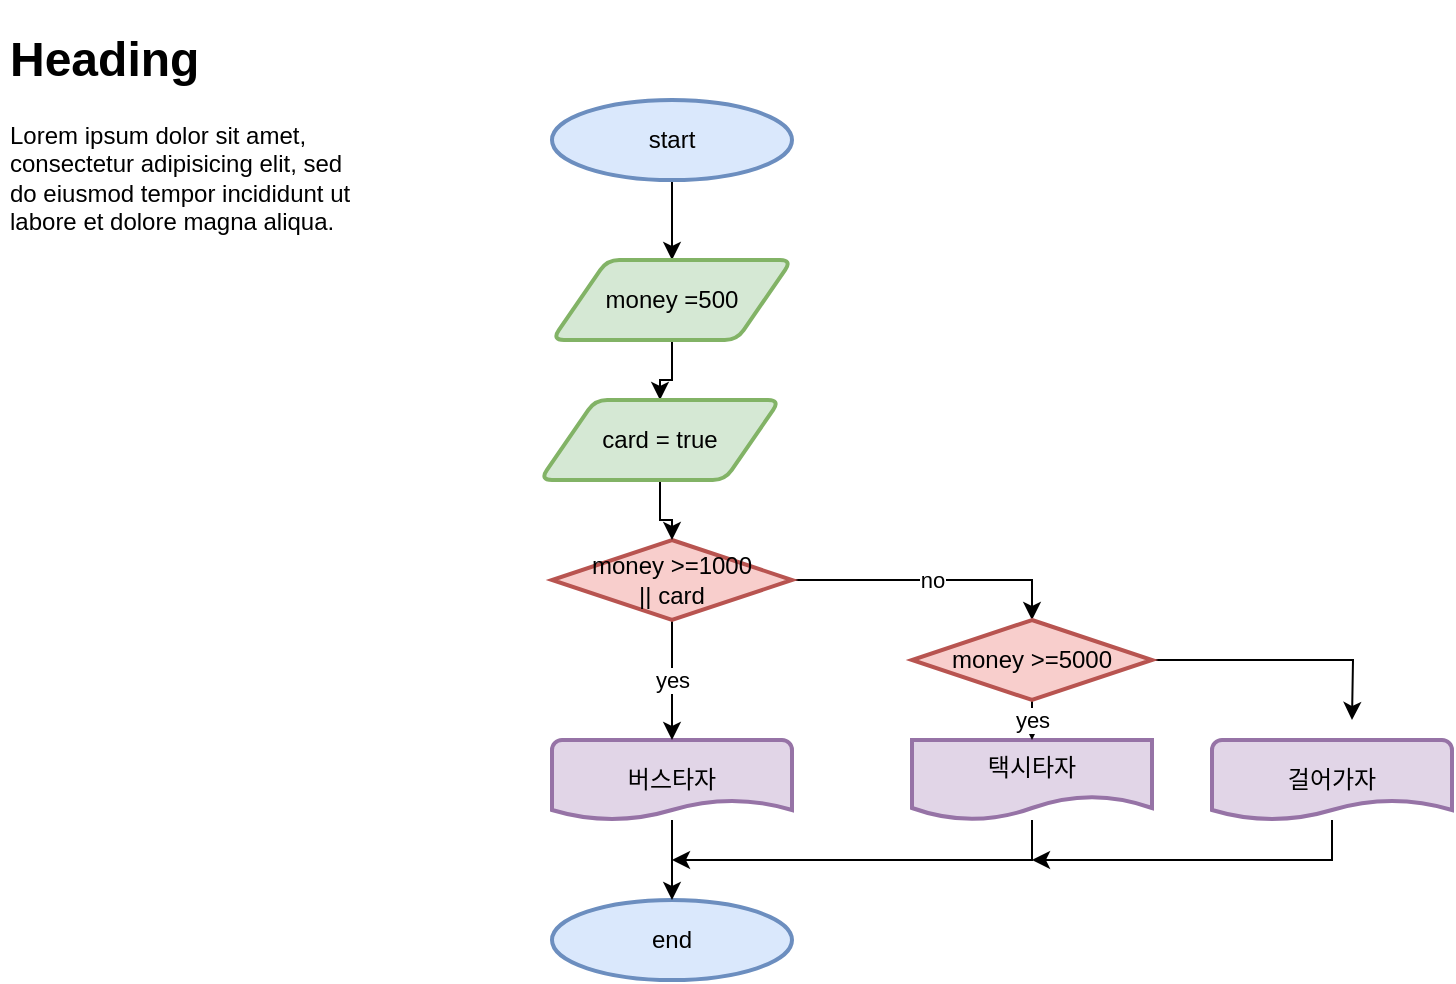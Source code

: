 <mxfile version="20.2.3" type="device"><diagram id="YqMmbjtudosZFVBzIuR-" name="페이지-1"><mxGraphModel dx="981" dy="597" grid="1" gridSize="10" guides="1" tooltips="1" connect="1" arrows="1" fold="1" page="1" pageScale="1" pageWidth="827" pageHeight="1169" math="0" shadow="0"><root><mxCell id="0"/><mxCell id="1" parent="0"/><mxCell id="dVL3qTlCah9EDE81cW7M-19" value="&lt;h1&gt;Heading&lt;/h1&gt;&lt;p&gt;Lorem ipsum dolor sit amet, consectetur adipisicing elit, sed do eiusmod tempor incididunt ut labore et dolore magna aliqua.&lt;/p&gt;" style="text;html=1;strokeColor=none;fillColor=none;spacing=5;spacingTop=-20;whiteSpace=wrap;overflow=hidden;rounded=0;" vertex="1" parent="1"><mxGeometry x="70" y="10" width="190" height="120" as="geometry"/></mxCell><mxCell id="dVL3qTlCah9EDE81cW7M-85" style="edgeStyle=orthogonalEdgeStyle;rounded=0;orthogonalLoop=1;jettySize=auto;html=1;exitX=0.5;exitY=1;exitDx=0;exitDy=0;exitPerimeter=0;entryX=0.5;entryY=0;entryDx=0;entryDy=0;" edge="1" parent="1" source="dVL3qTlCah9EDE81cW7M-41" target="dVL3qTlCah9EDE81cW7M-55"><mxGeometry relative="1" as="geometry"/></mxCell><mxCell id="dVL3qTlCah9EDE81cW7M-41" value="start" style="strokeWidth=2;html=1;shape=mxgraph.flowchart.start_1;whiteSpace=wrap;fillColor=#dae8fc;strokeColor=#6c8ebf;" vertex="1" parent="1"><mxGeometry x="346" y="50" width="120" height="40" as="geometry"/></mxCell><mxCell id="dVL3qTlCah9EDE81cW7M-42" value="end" style="strokeWidth=2;html=1;shape=mxgraph.flowchart.start_1;whiteSpace=wrap;fillColor=#dae8fc;strokeColor=#6c8ebf;" vertex="1" parent="1"><mxGeometry x="346" y="450" width="120" height="40" as="geometry"/></mxCell><mxCell id="dVL3qTlCah9EDE81cW7M-88" style="edgeStyle=orthogonalEdgeStyle;rounded=0;orthogonalLoop=1;jettySize=auto;html=1;entryX=0.5;entryY=0;entryDx=0;entryDy=0;entryPerimeter=0;" edge="1" parent="1" source="dVL3qTlCah9EDE81cW7M-53" target="dVL3qTlCah9EDE81cW7M-42"><mxGeometry relative="1" as="geometry"/></mxCell><mxCell id="dVL3qTlCah9EDE81cW7M-53" value="버스타자" style="strokeWidth=2;html=1;shape=mxgraph.flowchart.document2;whiteSpace=wrap;size=0.25;fillColor=#e1d5e7;strokeColor=#9673a6;" vertex="1" parent="1"><mxGeometry x="346" y="370" width="120" height="40" as="geometry"/></mxCell><mxCell id="dVL3qTlCah9EDE81cW7M-100" value="" style="edgeStyle=orthogonalEdgeStyle;rounded=0;orthogonalLoop=1;jettySize=auto;html=1;" edge="1" parent="1" source="dVL3qTlCah9EDE81cW7M-55" target="dVL3qTlCah9EDE81cW7M-93"><mxGeometry relative="1" as="geometry"/></mxCell><mxCell id="dVL3qTlCah9EDE81cW7M-55" value="money =500" style="shape=parallelogram;html=1;strokeWidth=2;perimeter=parallelogramPerimeter;whiteSpace=wrap;rounded=1;arcSize=12;size=0.23;fillColor=#d5e8d4;strokeColor=#82b366;" vertex="1" parent="1"><mxGeometry x="346" y="130" width="120" height="40" as="geometry"/></mxCell><mxCell id="dVL3qTlCah9EDE81cW7M-81" value="no" style="edgeStyle=orthogonalEdgeStyle;rounded=0;orthogonalLoop=1;jettySize=auto;html=1;entryX=0.5;entryY=0;entryDx=0;entryDy=0;entryPerimeter=0;" edge="1" parent="1" source="dVL3qTlCah9EDE81cW7M-59" target="dVL3qTlCah9EDE81cW7M-69"><mxGeometry relative="1" as="geometry"/></mxCell><mxCell id="dVL3qTlCah9EDE81cW7M-92" value="yes" style="edgeStyle=orthogonalEdgeStyle;rounded=0;orthogonalLoop=1;jettySize=auto;html=1;entryX=0.5;entryY=0;entryDx=0;entryDy=0;entryPerimeter=0;" edge="1" parent="1" source="dVL3qTlCah9EDE81cW7M-59" target="dVL3qTlCah9EDE81cW7M-53"><mxGeometry relative="1" as="geometry"/></mxCell><mxCell id="dVL3qTlCah9EDE81cW7M-59" value="money &amp;gt;=1000&lt;br&gt;|| card" style="strokeWidth=2;html=1;shape=mxgraph.flowchart.decision;whiteSpace=wrap;fillColor=#f8cecc;strokeColor=#b85450;" vertex="1" parent="1"><mxGeometry x="346" y="270" width="120" height="40" as="geometry"/></mxCell><mxCell id="dVL3qTlCah9EDE81cW7M-89" style="edgeStyle=orthogonalEdgeStyle;rounded=0;orthogonalLoop=1;jettySize=auto;html=1;" edge="1" parent="1" source="dVL3qTlCah9EDE81cW7M-63"><mxGeometry relative="1" as="geometry"><mxPoint x="406" y="430.0" as="targetPoint"/><Array as="points"><mxPoint x="586" y="430"/></Array></mxGeometry></mxCell><mxCell id="dVL3qTlCah9EDE81cW7M-63" value="택시타자" style="shape=document;whiteSpace=wrap;html=1;boundedLbl=1;strokeWidth=2;fillColor=#e1d5e7;strokeColor=#9673a6;" vertex="1" parent="1"><mxGeometry x="526" y="370" width="120" height="40" as="geometry"/></mxCell><mxCell id="dVL3qTlCah9EDE81cW7M-83" value="yes" style="edgeStyle=orthogonalEdgeStyle;rounded=0;orthogonalLoop=1;jettySize=auto;html=1;exitX=0.5;exitY=1;exitDx=0;exitDy=0;exitPerimeter=0;entryX=0.5;entryY=0;entryDx=0;entryDy=0;" edge="1" parent="1" source="dVL3qTlCah9EDE81cW7M-69" target="dVL3qTlCah9EDE81cW7M-63"><mxGeometry relative="1" as="geometry"/></mxCell><mxCell id="dVL3qTlCah9EDE81cW7M-84" style="edgeStyle=orthogonalEdgeStyle;rounded=0;orthogonalLoop=1;jettySize=auto;html=1;" edge="1" parent="1" source="dVL3qTlCah9EDE81cW7M-69"><mxGeometry relative="1" as="geometry"><mxPoint x="746" y="360.0" as="targetPoint"/></mxGeometry></mxCell><mxCell id="dVL3qTlCah9EDE81cW7M-69" value="money &amp;gt;=5000" style="strokeWidth=2;html=1;shape=mxgraph.flowchart.decision;whiteSpace=wrap;fillColor=#f8cecc;strokeColor=#b85450;" vertex="1" parent="1"><mxGeometry x="526" y="310" width="120" height="40" as="geometry"/></mxCell><mxCell id="dVL3qTlCah9EDE81cW7M-90" style="edgeStyle=orthogonalEdgeStyle;rounded=0;orthogonalLoop=1;jettySize=auto;html=1;" edge="1" parent="1" source="dVL3qTlCah9EDE81cW7M-74"><mxGeometry relative="1" as="geometry"><mxPoint x="586" y="430.0" as="targetPoint"/><Array as="points"><mxPoint x="736" y="430"/></Array></mxGeometry></mxCell><mxCell id="dVL3qTlCah9EDE81cW7M-74" value="걸어가자" style="strokeWidth=2;html=1;shape=mxgraph.flowchart.document2;whiteSpace=wrap;size=0.25;fillColor=#e1d5e7;strokeColor=#9673a6;" vertex="1" parent="1"><mxGeometry x="676" y="370" width="120" height="40" as="geometry"/></mxCell><mxCell id="dVL3qTlCah9EDE81cW7M-98" style="edgeStyle=orthogonalEdgeStyle;rounded=0;orthogonalLoop=1;jettySize=auto;html=1;entryX=0.5;entryY=0;entryDx=0;entryDy=0;entryPerimeter=0;" edge="1" parent="1" source="dVL3qTlCah9EDE81cW7M-93" target="dVL3qTlCah9EDE81cW7M-59"><mxGeometry relative="1" as="geometry"/></mxCell><mxCell id="dVL3qTlCah9EDE81cW7M-93" value="card = true" style="shape=parallelogram;html=1;strokeWidth=2;perimeter=parallelogramPerimeter;whiteSpace=wrap;rounded=1;arcSize=12;size=0.23;fillColor=#d5e8d4;strokeColor=#82b366;" vertex="1" parent="1"><mxGeometry x="340" y="200" width="120" height="40" as="geometry"/></mxCell></root></mxGraphModel></diagram></mxfile>